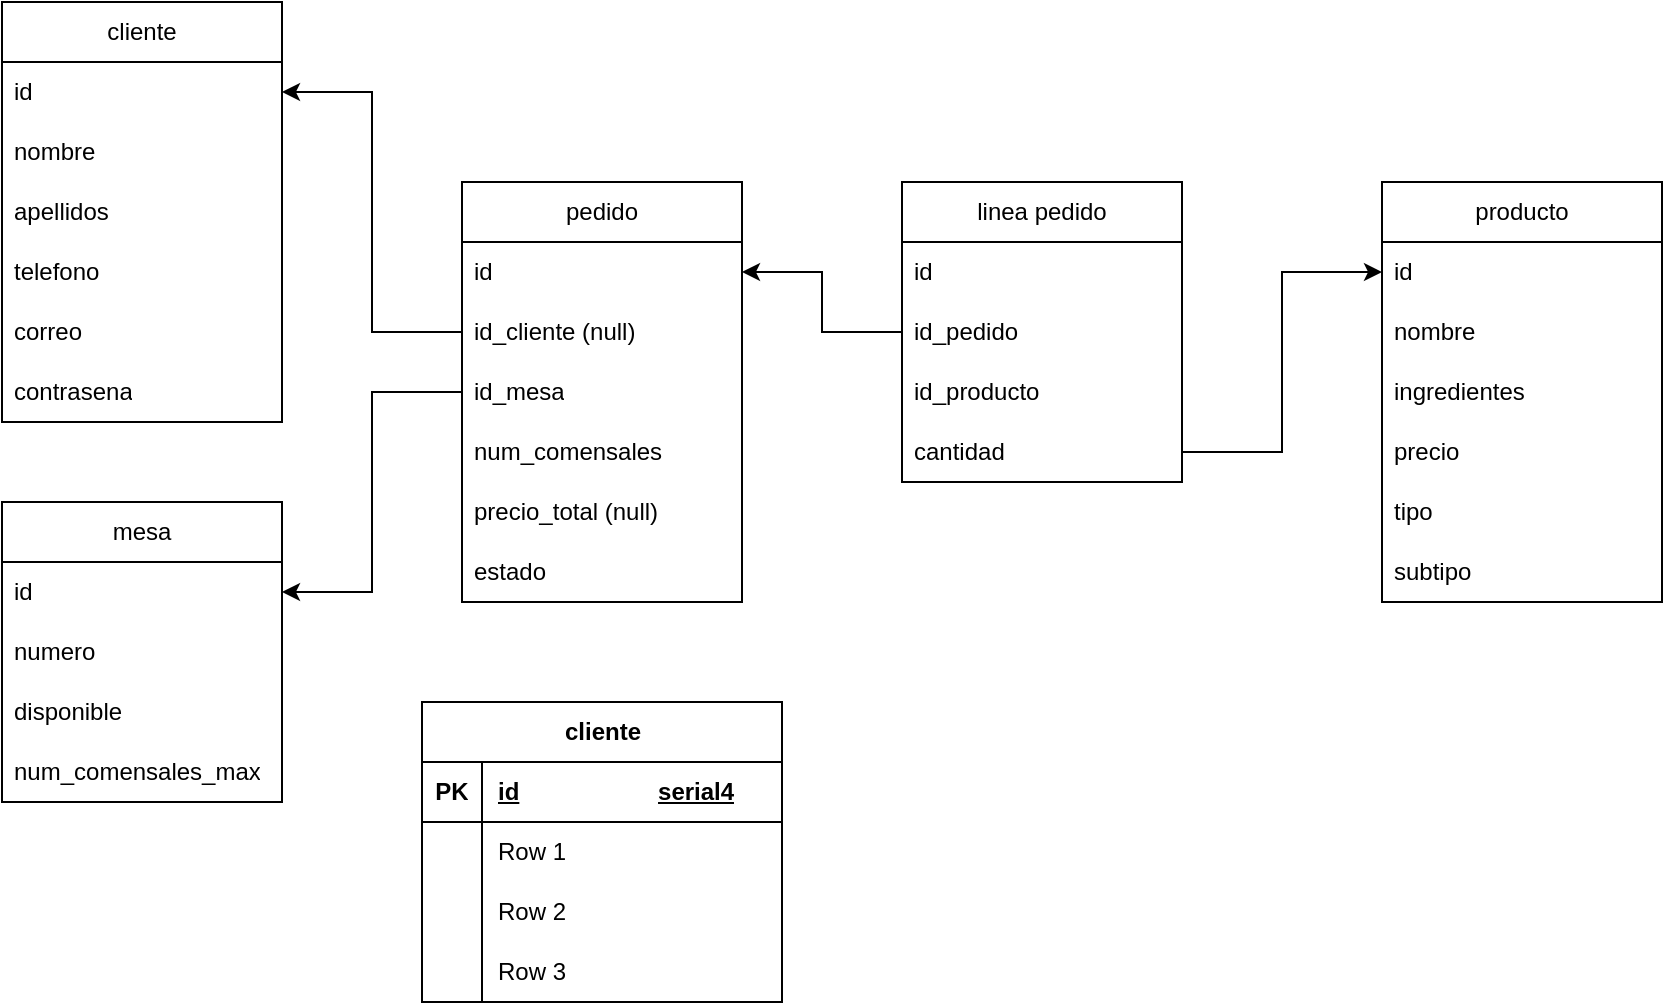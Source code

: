 <mxfile version="28.2.5">
  <diagram name="Página-1" id="tPOE-umdfQiLiTk9m_mQ">
    <mxGraphModel dx="1042" dy="527" grid="1" gridSize="10" guides="1" tooltips="1" connect="1" arrows="1" fold="1" page="1" pageScale="1" pageWidth="827" pageHeight="1169" math="0" shadow="0">
      <root>
        <mxCell id="0" />
        <mxCell id="1" parent="0" />
        <mxCell id="TgwmVwddfvAnvr-EgG34-22" value="pedido" style="swimlane;fontStyle=0;childLayout=stackLayout;horizontal=1;startSize=30;horizontalStack=0;resizeParent=1;resizeParentMax=0;resizeLast=0;collapsible=1;marginBottom=0;whiteSpace=wrap;html=1;" parent="1" vertex="1">
          <mxGeometry x="900" y="120" width="140" height="210" as="geometry" />
        </mxCell>
        <mxCell id="TgwmVwddfvAnvr-EgG34-23" value="id" style="text;strokeColor=none;fillColor=none;align=left;verticalAlign=middle;spacingLeft=4;spacingRight=4;overflow=hidden;points=[[0,0.5],[1,0.5]];portConstraint=eastwest;rotatable=0;whiteSpace=wrap;html=1;" parent="TgwmVwddfvAnvr-EgG34-22" vertex="1">
          <mxGeometry y="30" width="140" height="30" as="geometry" />
        </mxCell>
        <mxCell id="TgwmVwddfvAnvr-EgG34-24" value="id_cliente (null)" style="text;strokeColor=none;fillColor=none;align=left;verticalAlign=middle;spacingLeft=4;spacingRight=4;overflow=hidden;points=[[0,0.5],[1,0.5]];portConstraint=eastwest;rotatable=0;whiteSpace=wrap;html=1;" parent="TgwmVwddfvAnvr-EgG34-22" vertex="1">
          <mxGeometry y="60" width="140" height="30" as="geometry" />
        </mxCell>
        <mxCell id="TgwmVwddfvAnvr-EgG34-45" value="id_mesa" style="text;strokeColor=none;fillColor=none;align=left;verticalAlign=middle;spacingLeft=4;spacingRight=4;overflow=hidden;points=[[0,0.5],[1,0.5]];portConstraint=eastwest;rotatable=0;whiteSpace=wrap;html=1;" parent="TgwmVwddfvAnvr-EgG34-22" vertex="1">
          <mxGeometry y="90" width="140" height="30" as="geometry" />
        </mxCell>
        <mxCell id="8gLmqkJykebux9PFl9YQ-27" value="num_comensales" style="text;strokeColor=none;fillColor=none;align=left;verticalAlign=middle;spacingLeft=4;spacingRight=4;overflow=hidden;points=[[0,0.5],[1,0.5]];portConstraint=eastwest;rotatable=0;whiteSpace=wrap;html=1;" parent="TgwmVwddfvAnvr-EgG34-22" vertex="1">
          <mxGeometry y="120" width="140" height="30" as="geometry" />
        </mxCell>
        <mxCell id="8gLmqkJykebux9PFl9YQ-26" value="precio_total (null)" style="text;strokeColor=none;fillColor=none;align=left;verticalAlign=middle;spacingLeft=4;spacingRight=4;overflow=hidden;points=[[0,0.5],[1,0.5]];portConstraint=eastwest;rotatable=0;whiteSpace=wrap;html=1;" parent="TgwmVwddfvAnvr-EgG34-22" vertex="1">
          <mxGeometry y="150" width="140" height="30" as="geometry" />
        </mxCell>
        <mxCell id="8gLmqkJykebux9PFl9YQ-30" value="estado" style="text;strokeColor=none;fillColor=none;align=left;verticalAlign=middle;spacingLeft=4;spacingRight=4;overflow=hidden;points=[[0,0.5],[1,0.5]];portConstraint=eastwest;rotatable=0;whiteSpace=wrap;html=1;" parent="TgwmVwddfvAnvr-EgG34-22" vertex="1">
          <mxGeometry y="180" width="140" height="30" as="geometry" />
        </mxCell>
        <mxCell id="TgwmVwddfvAnvr-EgG34-26" value="linea pedido" style="swimlane;fontStyle=0;childLayout=stackLayout;horizontal=1;startSize=30;horizontalStack=0;resizeParent=1;resizeParentMax=0;resizeLast=0;collapsible=1;marginBottom=0;whiteSpace=wrap;html=1;" parent="1" vertex="1">
          <mxGeometry x="1120" y="120" width="140" height="150" as="geometry">
            <mxRectangle x="920" y="130" width="110" height="30" as="alternateBounds" />
          </mxGeometry>
        </mxCell>
        <mxCell id="TgwmVwddfvAnvr-EgG34-27" value="id" style="text;strokeColor=none;fillColor=none;align=left;verticalAlign=middle;spacingLeft=4;spacingRight=4;overflow=hidden;points=[[0,0.5],[1,0.5]];portConstraint=eastwest;rotatable=0;whiteSpace=wrap;html=1;" parent="TgwmVwddfvAnvr-EgG34-26" vertex="1">
          <mxGeometry y="30" width="140" height="30" as="geometry" />
        </mxCell>
        <mxCell id="TgwmVwddfvAnvr-EgG34-28" value="id_pedido" style="text;strokeColor=none;fillColor=none;align=left;verticalAlign=middle;spacingLeft=4;spacingRight=4;overflow=hidden;points=[[0,0.5],[1,0.5]];portConstraint=eastwest;rotatable=0;whiteSpace=wrap;html=1;" parent="TgwmVwddfvAnvr-EgG34-26" vertex="1">
          <mxGeometry y="60" width="140" height="30" as="geometry" />
        </mxCell>
        <mxCell id="TgwmVwddfvAnvr-EgG34-29" value="id_producto" style="text;strokeColor=none;fillColor=none;align=left;verticalAlign=middle;spacingLeft=4;spacingRight=4;overflow=hidden;points=[[0,0.5],[1,0.5]];portConstraint=eastwest;rotatable=0;whiteSpace=wrap;html=1;" parent="TgwmVwddfvAnvr-EgG34-26" vertex="1">
          <mxGeometry y="90" width="140" height="30" as="geometry" />
        </mxCell>
        <mxCell id="TgwmVwddfvAnvr-EgG34-35" value="cantidad" style="text;strokeColor=none;fillColor=none;align=left;verticalAlign=middle;spacingLeft=4;spacingRight=4;overflow=hidden;points=[[0,0.5],[1,0.5]];portConstraint=eastwest;rotatable=0;whiteSpace=wrap;html=1;" parent="TgwmVwddfvAnvr-EgG34-26" vertex="1">
          <mxGeometry y="120" width="140" height="30" as="geometry" />
        </mxCell>
        <mxCell id="TgwmVwddfvAnvr-EgG34-30" style="edgeStyle=orthogonalEdgeStyle;rounded=0;orthogonalLoop=1;jettySize=auto;html=1;exitX=0;exitY=0.5;exitDx=0;exitDy=0;" parent="1" source="TgwmVwddfvAnvr-EgG34-28" target="TgwmVwddfvAnvr-EgG34-23" edge="1">
          <mxGeometry relative="1" as="geometry" />
        </mxCell>
        <mxCell id="TgwmVwddfvAnvr-EgG34-36" value="producto" style="swimlane;fontStyle=0;childLayout=stackLayout;horizontal=1;startSize=30;horizontalStack=0;resizeParent=1;resizeParentMax=0;resizeLast=0;collapsible=1;marginBottom=0;whiteSpace=wrap;html=1;" parent="1" vertex="1">
          <mxGeometry x="1360" y="120" width="140" height="210" as="geometry">
            <mxRectangle x="920" y="130" width="110" height="30" as="alternateBounds" />
          </mxGeometry>
        </mxCell>
        <mxCell id="TgwmVwddfvAnvr-EgG34-37" value="id" style="text;strokeColor=none;fillColor=none;align=left;verticalAlign=middle;spacingLeft=4;spacingRight=4;overflow=hidden;points=[[0,0.5],[1,0.5]];portConstraint=eastwest;rotatable=0;whiteSpace=wrap;html=1;" parent="TgwmVwddfvAnvr-EgG34-36" vertex="1">
          <mxGeometry y="30" width="140" height="30" as="geometry" />
        </mxCell>
        <mxCell id="TgwmVwddfvAnvr-EgG34-38" value="nombre" style="text;strokeColor=none;fillColor=none;align=left;verticalAlign=middle;spacingLeft=4;spacingRight=4;overflow=hidden;points=[[0,0.5],[1,0.5]];portConstraint=eastwest;rotatable=0;whiteSpace=wrap;html=1;" parent="TgwmVwddfvAnvr-EgG34-36" vertex="1">
          <mxGeometry y="60" width="140" height="30" as="geometry" />
        </mxCell>
        <mxCell id="TgwmVwddfvAnvr-EgG34-39" value="ingredientes" style="text;strokeColor=none;fillColor=none;align=left;verticalAlign=middle;spacingLeft=4;spacingRight=4;overflow=hidden;points=[[0,0.5],[1,0.5]];portConstraint=eastwest;rotatable=0;whiteSpace=wrap;html=1;" parent="TgwmVwddfvAnvr-EgG34-36" vertex="1">
          <mxGeometry y="90" width="140" height="30" as="geometry" />
        </mxCell>
        <mxCell id="8gLmqkJykebux9PFl9YQ-2" value="precio" style="text;strokeColor=none;fillColor=none;align=left;verticalAlign=middle;spacingLeft=4;spacingRight=4;overflow=hidden;points=[[0,0.5],[1,0.5]];portConstraint=eastwest;rotatable=0;whiteSpace=wrap;html=1;" parent="TgwmVwddfvAnvr-EgG34-36" vertex="1">
          <mxGeometry y="120" width="140" height="30" as="geometry" />
        </mxCell>
        <mxCell id="8gLmqkJykebux9PFl9YQ-28" value="tipo" style="text;strokeColor=none;fillColor=none;align=left;verticalAlign=middle;spacingLeft=4;spacingRight=4;overflow=hidden;points=[[0,0.5],[1,0.5]];portConstraint=eastwest;rotatable=0;whiteSpace=wrap;html=1;" parent="TgwmVwddfvAnvr-EgG34-36" vertex="1">
          <mxGeometry y="150" width="140" height="30" as="geometry" />
        </mxCell>
        <mxCell id="8gLmqkJykebux9PFl9YQ-31" value="subtipo" style="text;strokeColor=none;fillColor=none;align=left;verticalAlign=middle;spacingLeft=4;spacingRight=4;overflow=hidden;points=[[0,0.5],[1,0.5]];portConstraint=eastwest;rotatable=0;whiteSpace=wrap;html=1;" parent="TgwmVwddfvAnvr-EgG34-36" vertex="1">
          <mxGeometry y="180" width="140" height="30" as="geometry" />
        </mxCell>
        <mxCell id="TgwmVwddfvAnvr-EgG34-41" style="edgeStyle=orthogonalEdgeStyle;rounded=0;orthogonalLoop=1;jettySize=auto;html=1;entryX=0;entryY=0.5;entryDx=0;entryDy=0;" parent="1" source="TgwmVwddfvAnvr-EgG34-35" target="TgwmVwddfvAnvr-EgG34-37" edge="1">
          <mxGeometry relative="1" as="geometry" />
        </mxCell>
        <mxCell id="jjPFLNIkKFGGpoC9tag5-6" value="mesa" style="swimlane;fontStyle=0;childLayout=stackLayout;horizontal=1;startSize=30;horizontalStack=0;resizeParent=1;resizeParentMax=0;resizeLast=0;collapsible=1;marginBottom=0;whiteSpace=wrap;html=1;" parent="1" vertex="1">
          <mxGeometry x="670" y="280" width="140" height="150" as="geometry" />
        </mxCell>
        <mxCell id="jjPFLNIkKFGGpoC9tag5-7" value="id" style="text;strokeColor=none;fillColor=none;align=left;verticalAlign=middle;spacingLeft=4;spacingRight=4;overflow=hidden;points=[[0,0.5],[1,0.5]];portConstraint=eastwest;rotatable=0;whiteSpace=wrap;html=1;" parent="jjPFLNIkKFGGpoC9tag5-6" vertex="1">
          <mxGeometry y="30" width="140" height="30" as="geometry" />
        </mxCell>
        <mxCell id="jjPFLNIkKFGGpoC9tag5-8" value="numero" style="text;strokeColor=none;fillColor=none;align=left;verticalAlign=middle;spacingLeft=4;spacingRight=4;overflow=hidden;points=[[0,0.5],[1,0.5]];portConstraint=eastwest;rotatable=0;whiteSpace=wrap;html=1;" parent="jjPFLNIkKFGGpoC9tag5-6" vertex="1">
          <mxGeometry y="60" width="140" height="30" as="geometry" />
        </mxCell>
        <mxCell id="jjPFLNIkKFGGpoC9tag5-9" value="disponible" style="text;strokeColor=none;fillColor=none;align=left;verticalAlign=middle;spacingLeft=4;spacingRight=4;overflow=hidden;points=[[0,0.5],[1,0.5]];portConstraint=eastwest;rotatable=0;whiteSpace=wrap;html=1;" parent="jjPFLNIkKFGGpoC9tag5-6" vertex="1">
          <mxGeometry y="90" width="140" height="30" as="geometry" />
        </mxCell>
        <mxCell id="8gLmqkJykebux9PFl9YQ-1" value="num_comensales_max" style="text;strokeColor=none;fillColor=none;align=left;verticalAlign=middle;spacingLeft=4;spacingRight=4;overflow=hidden;points=[[0,0.5],[1,0.5]];portConstraint=eastwest;rotatable=0;whiteSpace=wrap;html=1;" parent="jjPFLNIkKFGGpoC9tag5-6" vertex="1">
          <mxGeometry y="120" width="140" height="30" as="geometry" />
        </mxCell>
        <mxCell id="jjPFLNIkKFGGpoC9tag5-10" style="edgeStyle=orthogonalEdgeStyle;rounded=0;orthogonalLoop=1;jettySize=auto;html=1;entryX=1;entryY=0.5;entryDx=0;entryDy=0;" parent="1" source="TgwmVwddfvAnvr-EgG34-45" target="jjPFLNIkKFGGpoC9tag5-7" edge="1">
          <mxGeometry relative="1" as="geometry" />
        </mxCell>
        <mxCell id="8gLmqkJykebux9PFl9YQ-3" value="cliente" style="swimlane;fontStyle=0;childLayout=stackLayout;horizontal=1;startSize=30;horizontalStack=0;resizeParent=1;resizeParentMax=0;resizeLast=0;collapsible=1;marginBottom=0;whiteSpace=wrap;html=1;" parent="1" vertex="1">
          <mxGeometry x="670" y="30" width="140" height="210" as="geometry" />
        </mxCell>
        <mxCell id="8gLmqkJykebux9PFl9YQ-4" value="id" style="text;strokeColor=none;fillColor=none;align=left;verticalAlign=middle;spacingLeft=4;spacingRight=4;overflow=hidden;points=[[0,0.5],[1,0.5]];portConstraint=eastwest;rotatable=0;whiteSpace=wrap;html=1;" parent="8gLmqkJykebux9PFl9YQ-3" vertex="1">
          <mxGeometry y="30" width="140" height="30" as="geometry" />
        </mxCell>
        <mxCell id="8gLmqkJykebux9PFl9YQ-5" value="nombre" style="text;strokeColor=none;fillColor=none;align=left;verticalAlign=middle;spacingLeft=4;spacingRight=4;overflow=hidden;points=[[0,0.5],[1,0.5]];portConstraint=eastwest;rotatable=0;whiteSpace=wrap;html=1;" parent="8gLmqkJykebux9PFl9YQ-3" vertex="1">
          <mxGeometry y="60" width="140" height="30" as="geometry" />
        </mxCell>
        <mxCell id="8gLmqkJykebux9PFl9YQ-6" value="apellidos" style="text;strokeColor=none;fillColor=none;align=left;verticalAlign=middle;spacingLeft=4;spacingRight=4;overflow=hidden;points=[[0,0.5],[1,0.5]];portConstraint=eastwest;rotatable=0;whiteSpace=wrap;html=1;" parent="8gLmqkJykebux9PFl9YQ-3" vertex="1">
          <mxGeometry y="90" width="140" height="30" as="geometry" />
        </mxCell>
        <mxCell id="8gLmqkJykebux9PFl9YQ-7" value="telefono" style="text;strokeColor=none;fillColor=none;align=left;verticalAlign=middle;spacingLeft=4;spacingRight=4;overflow=hidden;points=[[0,0.5],[1,0.5]];portConstraint=eastwest;rotatable=0;whiteSpace=wrap;html=1;" parent="8gLmqkJykebux9PFl9YQ-3" vertex="1">
          <mxGeometry y="120" width="140" height="30" as="geometry" />
        </mxCell>
        <mxCell id="8gLmqkJykebux9PFl9YQ-14" value="correo" style="text;strokeColor=none;fillColor=none;align=left;verticalAlign=middle;spacingLeft=4;spacingRight=4;overflow=hidden;points=[[0,0.5],[1,0.5]];portConstraint=eastwest;rotatable=0;whiteSpace=wrap;html=1;" parent="8gLmqkJykebux9PFl9YQ-3" vertex="1">
          <mxGeometry y="150" width="140" height="30" as="geometry" />
        </mxCell>
        <mxCell id="8gLmqkJykebux9PFl9YQ-16" value="contrasena" style="text;strokeColor=none;fillColor=none;align=left;verticalAlign=middle;spacingLeft=4;spacingRight=4;overflow=hidden;points=[[0,0.5],[1,0.5]];portConstraint=eastwest;rotatable=0;whiteSpace=wrap;html=1;" parent="8gLmqkJykebux9PFl9YQ-3" vertex="1">
          <mxGeometry y="180" width="140" height="30" as="geometry" />
        </mxCell>
        <mxCell id="8gLmqkJykebux9PFl9YQ-17" style="edgeStyle=orthogonalEdgeStyle;rounded=0;orthogonalLoop=1;jettySize=auto;html=1;entryX=1;entryY=0.5;entryDx=0;entryDy=0;" parent="1" source="TgwmVwddfvAnvr-EgG34-24" target="8gLmqkJykebux9PFl9YQ-4" edge="1">
          <mxGeometry relative="1" as="geometry" />
        </mxCell>
        <mxCell id="qTlsuUs9-f15hoHPuioo-1" value="cliente" style="shape=table;startSize=30;container=1;collapsible=1;childLayout=tableLayout;fixedRows=1;rowLines=0;fontStyle=1;align=center;resizeLast=1;html=1;" vertex="1" parent="1">
          <mxGeometry x="880" y="380" width="180" height="150" as="geometry" />
        </mxCell>
        <mxCell id="qTlsuUs9-f15hoHPuioo-2" value="" style="shape=tableRow;horizontal=0;startSize=0;swimlaneHead=0;swimlaneBody=0;fillColor=none;collapsible=0;dropTarget=0;points=[[0,0.5],[1,0.5]];portConstraint=eastwest;top=0;left=0;right=0;bottom=1;" vertex="1" parent="qTlsuUs9-f15hoHPuioo-1">
          <mxGeometry y="30" width="180" height="30" as="geometry" />
        </mxCell>
        <mxCell id="qTlsuUs9-f15hoHPuioo-3" value="PK" style="shape=partialRectangle;connectable=0;fillColor=none;top=0;left=0;bottom=0;right=0;fontStyle=1;overflow=hidden;whiteSpace=wrap;html=1;" vertex="1" parent="qTlsuUs9-f15hoHPuioo-2">
          <mxGeometry width="30" height="30" as="geometry">
            <mxRectangle width="30" height="30" as="alternateBounds" />
          </mxGeometry>
        </mxCell>
        <mxCell id="qTlsuUs9-f15hoHPuioo-4" value="id&lt;span style=&quot;white-space: pre;&quot;&gt;&#x9;&lt;/span&gt;&lt;span style=&quot;white-space: pre;&quot;&gt;&#x9;&lt;span style=&quot;white-space: pre;&quot;&gt;&#x9;&lt;/span&gt;&lt;/span&gt;serial4" style="shape=partialRectangle;connectable=0;fillColor=none;top=0;left=0;bottom=0;right=0;align=left;spacingLeft=6;fontStyle=5;overflow=hidden;whiteSpace=wrap;html=1;" vertex="1" parent="qTlsuUs9-f15hoHPuioo-2">
          <mxGeometry x="30" width="150" height="30" as="geometry">
            <mxRectangle width="150" height="30" as="alternateBounds" />
          </mxGeometry>
        </mxCell>
        <mxCell id="qTlsuUs9-f15hoHPuioo-5" value="" style="shape=tableRow;horizontal=0;startSize=0;swimlaneHead=0;swimlaneBody=0;fillColor=none;collapsible=0;dropTarget=0;points=[[0,0.5],[1,0.5]];portConstraint=eastwest;top=0;left=0;right=0;bottom=0;" vertex="1" parent="qTlsuUs9-f15hoHPuioo-1">
          <mxGeometry y="60" width="180" height="30" as="geometry" />
        </mxCell>
        <mxCell id="qTlsuUs9-f15hoHPuioo-6" value="" style="shape=partialRectangle;connectable=0;fillColor=none;top=0;left=0;bottom=0;right=0;editable=1;overflow=hidden;whiteSpace=wrap;html=1;" vertex="1" parent="qTlsuUs9-f15hoHPuioo-5">
          <mxGeometry width="30" height="30" as="geometry">
            <mxRectangle width="30" height="30" as="alternateBounds" />
          </mxGeometry>
        </mxCell>
        <mxCell id="qTlsuUs9-f15hoHPuioo-7" value="Row 1" style="shape=partialRectangle;connectable=0;fillColor=none;top=0;left=0;bottom=0;right=0;align=left;spacingLeft=6;overflow=hidden;whiteSpace=wrap;html=1;" vertex="1" parent="qTlsuUs9-f15hoHPuioo-5">
          <mxGeometry x="30" width="150" height="30" as="geometry">
            <mxRectangle width="150" height="30" as="alternateBounds" />
          </mxGeometry>
        </mxCell>
        <mxCell id="qTlsuUs9-f15hoHPuioo-8" value="" style="shape=tableRow;horizontal=0;startSize=0;swimlaneHead=0;swimlaneBody=0;fillColor=none;collapsible=0;dropTarget=0;points=[[0,0.5],[1,0.5]];portConstraint=eastwest;top=0;left=0;right=0;bottom=0;" vertex="1" parent="qTlsuUs9-f15hoHPuioo-1">
          <mxGeometry y="90" width="180" height="30" as="geometry" />
        </mxCell>
        <mxCell id="qTlsuUs9-f15hoHPuioo-9" value="" style="shape=partialRectangle;connectable=0;fillColor=none;top=0;left=0;bottom=0;right=0;editable=1;overflow=hidden;whiteSpace=wrap;html=1;" vertex="1" parent="qTlsuUs9-f15hoHPuioo-8">
          <mxGeometry width="30" height="30" as="geometry">
            <mxRectangle width="30" height="30" as="alternateBounds" />
          </mxGeometry>
        </mxCell>
        <mxCell id="qTlsuUs9-f15hoHPuioo-10" value="Row 2" style="shape=partialRectangle;connectable=0;fillColor=none;top=0;left=0;bottom=0;right=0;align=left;spacingLeft=6;overflow=hidden;whiteSpace=wrap;html=1;" vertex="1" parent="qTlsuUs9-f15hoHPuioo-8">
          <mxGeometry x="30" width="150" height="30" as="geometry">
            <mxRectangle width="150" height="30" as="alternateBounds" />
          </mxGeometry>
        </mxCell>
        <mxCell id="qTlsuUs9-f15hoHPuioo-11" value="" style="shape=tableRow;horizontal=0;startSize=0;swimlaneHead=0;swimlaneBody=0;fillColor=none;collapsible=0;dropTarget=0;points=[[0,0.5],[1,0.5]];portConstraint=eastwest;top=0;left=0;right=0;bottom=0;" vertex="1" parent="qTlsuUs9-f15hoHPuioo-1">
          <mxGeometry y="120" width="180" height="30" as="geometry" />
        </mxCell>
        <mxCell id="qTlsuUs9-f15hoHPuioo-12" value="" style="shape=partialRectangle;connectable=0;fillColor=none;top=0;left=0;bottom=0;right=0;editable=1;overflow=hidden;whiteSpace=wrap;html=1;" vertex="1" parent="qTlsuUs9-f15hoHPuioo-11">
          <mxGeometry width="30" height="30" as="geometry">
            <mxRectangle width="30" height="30" as="alternateBounds" />
          </mxGeometry>
        </mxCell>
        <mxCell id="qTlsuUs9-f15hoHPuioo-13" value="Row 3" style="shape=partialRectangle;connectable=0;fillColor=none;top=0;left=0;bottom=0;right=0;align=left;spacingLeft=6;overflow=hidden;whiteSpace=wrap;html=1;" vertex="1" parent="qTlsuUs9-f15hoHPuioo-11">
          <mxGeometry x="30" width="150" height="30" as="geometry">
            <mxRectangle width="150" height="30" as="alternateBounds" />
          </mxGeometry>
        </mxCell>
      </root>
    </mxGraphModel>
  </diagram>
</mxfile>
